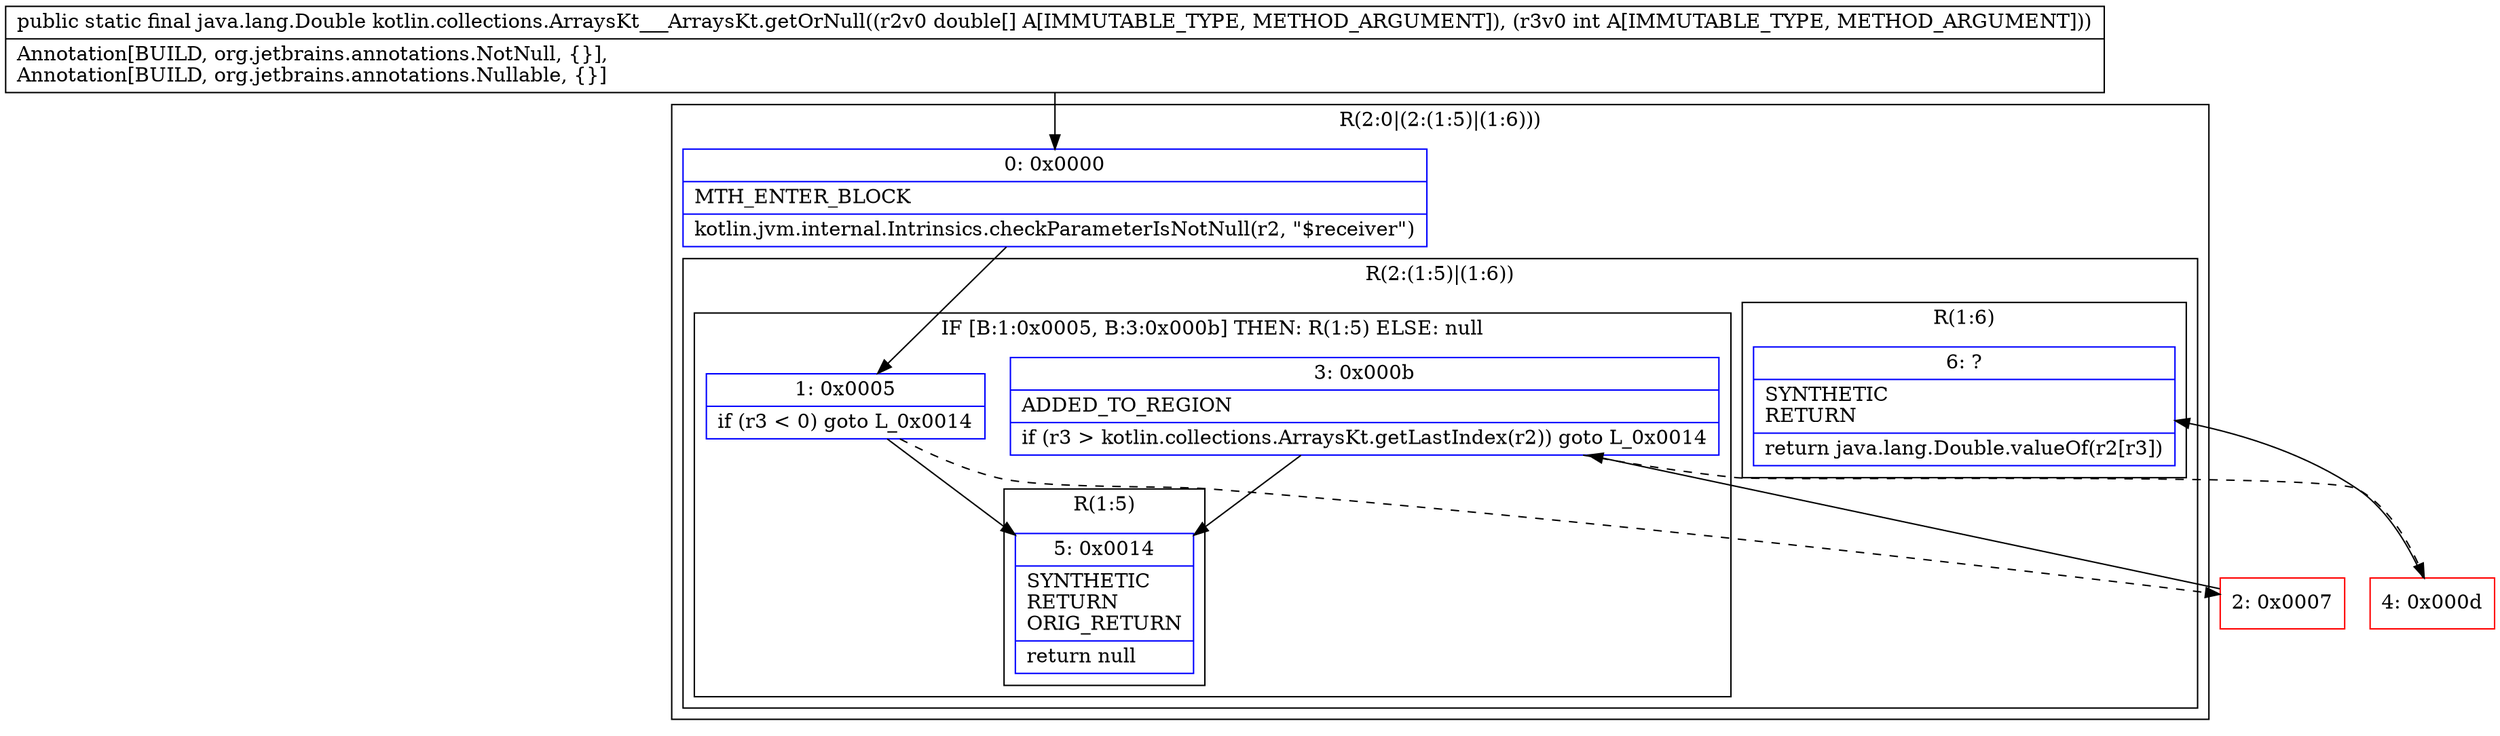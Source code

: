 digraph "CFG forkotlin.collections.ArraysKt___ArraysKt.getOrNull([DI)Ljava\/lang\/Double;" {
subgraph cluster_Region_1490762607 {
label = "R(2:0|(2:(1:5)|(1:6)))";
node [shape=record,color=blue];
Node_0 [shape=record,label="{0\:\ 0x0000|MTH_ENTER_BLOCK\l|kotlin.jvm.internal.Intrinsics.checkParameterIsNotNull(r2, \"$receiver\")\l}"];
subgraph cluster_Region_186066544 {
label = "R(2:(1:5)|(1:6))";
node [shape=record,color=blue];
subgraph cluster_IfRegion_65148827 {
label = "IF [B:1:0x0005, B:3:0x000b] THEN: R(1:5) ELSE: null";
node [shape=record,color=blue];
Node_1 [shape=record,label="{1\:\ 0x0005|if (r3 \< 0) goto L_0x0014\l}"];
Node_3 [shape=record,label="{3\:\ 0x000b|ADDED_TO_REGION\l|if (r3 \> kotlin.collections.ArraysKt.getLastIndex(r2)) goto L_0x0014\l}"];
subgraph cluster_Region_1169778490 {
label = "R(1:5)";
node [shape=record,color=blue];
Node_5 [shape=record,label="{5\:\ 0x0014|SYNTHETIC\lRETURN\lORIG_RETURN\l|return null\l}"];
}
}
subgraph cluster_Region_1144536225 {
label = "R(1:6)";
node [shape=record,color=blue];
Node_6 [shape=record,label="{6\:\ ?|SYNTHETIC\lRETURN\l|return java.lang.Double.valueOf(r2[r3])\l}"];
}
}
}
Node_2 [shape=record,color=red,label="{2\:\ 0x0007}"];
Node_4 [shape=record,color=red,label="{4\:\ 0x000d}"];
MethodNode[shape=record,label="{public static final java.lang.Double kotlin.collections.ArraysKt___ArraysKt.getOrNull((r2v0 double[] A[IMMUTABLE_TYPE, METHOD_ARGUMENT]), (r3v0 int A[IMMUTABLE_TYPE, METHOD_ARGUMENT]))  | Annotation[BUILD, org.jetbrains.annotations.NotNull, \{\}], \lAnnotation[BUILD, org.jetbrains.annotations.Nullable, \{\}]\l}"];
MethodNode -> Node_0;
Node_0 -> Node_1;
Node_1 -> Node_2[style=dashed];
Node_1 -> Node_5;
Node_3 -> Node_4[style=dashed];
Node_3 -> Node_5;
Node_2 -> Node_3;
Node_4 -> Node_6;
}

